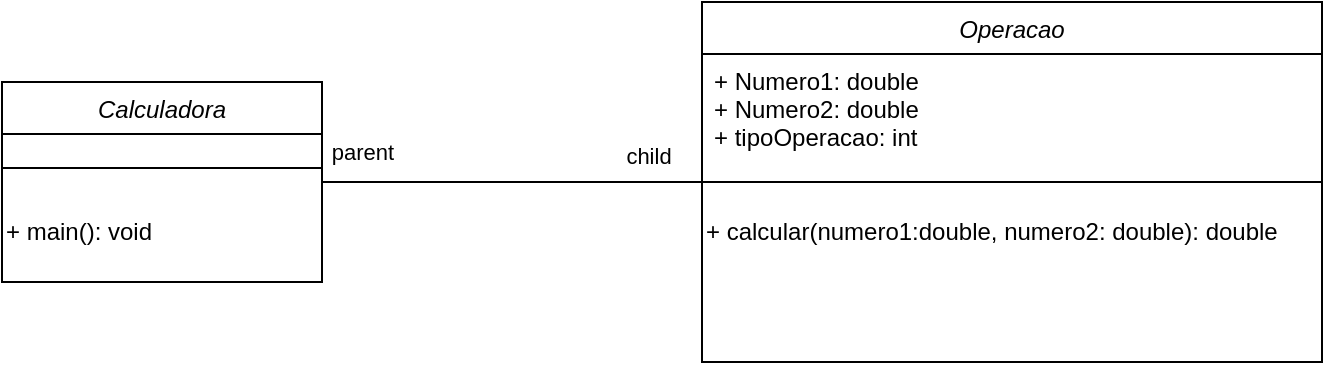 <mxfile version="21.1.4" type="github">
  <diagram id="C5RBs43oDa-KdzZeNtuy" name="Page-1">
    <mxGraphModel dx="954" dy="616" grid="1" gridSize="10" guides="1" tooltips="1" connect="1" arrows="1" fold="1" page="1" pageScale="1" pageWidth="827" pageHeight="1169" math="0" shadow="0">
      <root>
        <mxCell id="WIyWlLk6GJQsqaUBKTNV-0" />
        <mxCell id="WIyWlLk6GJQsqaUBKTNV-1" parent="WIyWlLk6GJQsqaUBKTNV-0" />
        <mxCell id="3-Vc77pxm4n8m3PA8i64-1" value="Calculadora" style="swimlane;fontStyle=2;align=center;verticalAlign=top;childLayout=stackLayout;horizontal=1;startSize=26;horizontalStack=0;resizeParent=1;resizeLast=0;collapsible=1;marginBottom=0;rounded=0;shadow=0;strokeWidth=1;" parent="WIyWlLk6GJQsqaUBKTNV-1" vertex="1">
          <mxGeometry x="90" y="85" width="160" height="100" as="geometry">
            <mxRectangle x="230" y="140" width="160" height="26" as="alternateBounds" />
          </mxGeometry>
        </mxCell>
        <mxCell id="3-Vc77pxm4n8m3PA8i64-5" value="" style="line;html=1;strokeWidth=1;align=left;verticalAlign=middle;spacingTop=-1;spacingLeft=3;spacingRight=3;rotatable=0;labelPosition=right;points=[];portConstraint=eastwest;" parent="3-Vc77pxm4n8m3PA8i64-1" vertex="1">
          <mxGeometry y="26" width="160" height="34" as="geometry" />
        </mxCell>
        <mxCell id="3-Vc77pxm4n8m3PA8i64-26" value="+ main(): void" style="text;html=1;align=left;verticalAlign=middle;resizable=0;points=[];autosize=1;strokeColor=none;fillColor=none;" parent="3-Vc77pxm4n8m3PA8i64-1" vertex="1">
          <mxGeometry y="60" width="160" height="30" as="geometry" />
        </mxCell>
        <mxCell id="3-Vc77pxm4n8m3PA8i64-27" value="Operacao" style="swimlane;fontStyle=2;align=center;verticalAlign=top;childLayout=stackLayout;horizontal=1;startSize=26;horizontalStack=0;resizeParent=1;resizeLast=0;collapsible=1;marginBottom=0;rounded=0;shadow=0;strokeWidth=1;" parent="WIyWlLk6GJQsqaUBKTNV-1" vertex="1">
          <mxGeometry x="440" y="45" width="310" height="180" as="geometry">
            <mxRectangle x="230" y="140" width="160" height="26" as="alternateBounds" />
          </mxGeometry>
        </mxCell>
        <mxCell id="3-Vc77pxm4n8m3PA8i64-28" value="+ Numero1: double&#xa;+ Numero2: double&#xa;+ tipoOperacao: int" style="text;align=left;verticalAlign=top;spacingLeft=4;spacingRight=4;overflow=hidden;rotatable=0;points=[[0,0.5],[1,0.5]];portConstraint=eastwest;" parent="3-Vc77pxm4n8m3PA8i64-27" vertex="1">
          <mxGeometry y="26" width="310" height="54" as="geometry" />
        </mxCell>
        <mxCell id="3-Vc77pxm4n8m3PA8i64-29" value="" style="line;html=1;strokeWidth=1;align=left;verticalAlign=middle;spacingTop=-1;spacingLeft=3;spacingRight=3;rotatable=0;labelPosition=right;points=[];portConstraint=eastwest;" parent="3-Vc77pxm4n8m3PA8i64-27" vertex="1">
          <mxGeometry y="80" width="310" height="20" as="geometry" />
        </mxCell>
        <mxCell id="3-Vc77pxm4n8m3PA8i64-30" value="+ calcular(numero1:double, numero2: double): double" style="text;html=1;align=left;verticalAlign=middle;resizable=0;points=[];autosize=1;strokeColor=none;fillColor=none;" parent="3-Vc77pxm4n8m3PA8i64-27" vertex="1">
          <mxGeometry y="100" width="310" height="30" as="geometry" />
        </mxCell>
        <mxCell id="3-Vc77pxm4n8m3PA8i64-36" value="" style="endArrow=none;html=1;rounded=0;exitX=1;exitY=0.5;exitDx=0;exitDy=0;" parent="WIyWlLk6GJQsqaUBKTNV-1" source="3-Vc77pxm4n8m3PA8i64-1" target="3-Vc77pxm4n8m3PA8i64-27" edge="1">
          <mxGeometry width="50" height="50" relative="1" as="geometry">
            <mxPoint x="490" y="340" as="sourcePoint" />
            <mxPoint x="540" y="290" as="targetPoint" />
          </mxGeometry>
        </mxCell>
        <mxCell id="3-Vc77pxm4n8m3PA8i64-38" value="parent" style="edgeLabel;html=1;align=center;verticalAlign=middle;resizable=0;points=[];" parent="3-Vc77pxm4n8m3PA8i64-36" vertex="1" connectable="0">
          <mxGeometry x="-0.474" y="1" relative="1" as="geometry">
            <mxPoint x="-30" y="-14" as="offset" />
          </mxGeometry>
        </mxCell>
        <mxCell id="3-Vc77pxm4n8m3PA8i64-39" value="child" style="edgeLabel;html=1;align=center;verticalAlign=middle;resizable=0;points=[];" parent="WIyWlLk6GJQsqaUBKTNV-1" vertex="1" connectable="0">
          <mxGeometry x="350" y="130" as="geometry">
            <mxPoint x="63" y="-8" as="offset" />
          </mxGeometry>
        </mxCell>
      </root>
    </mxGraphModel>
  </diagram>
</mxfile>
